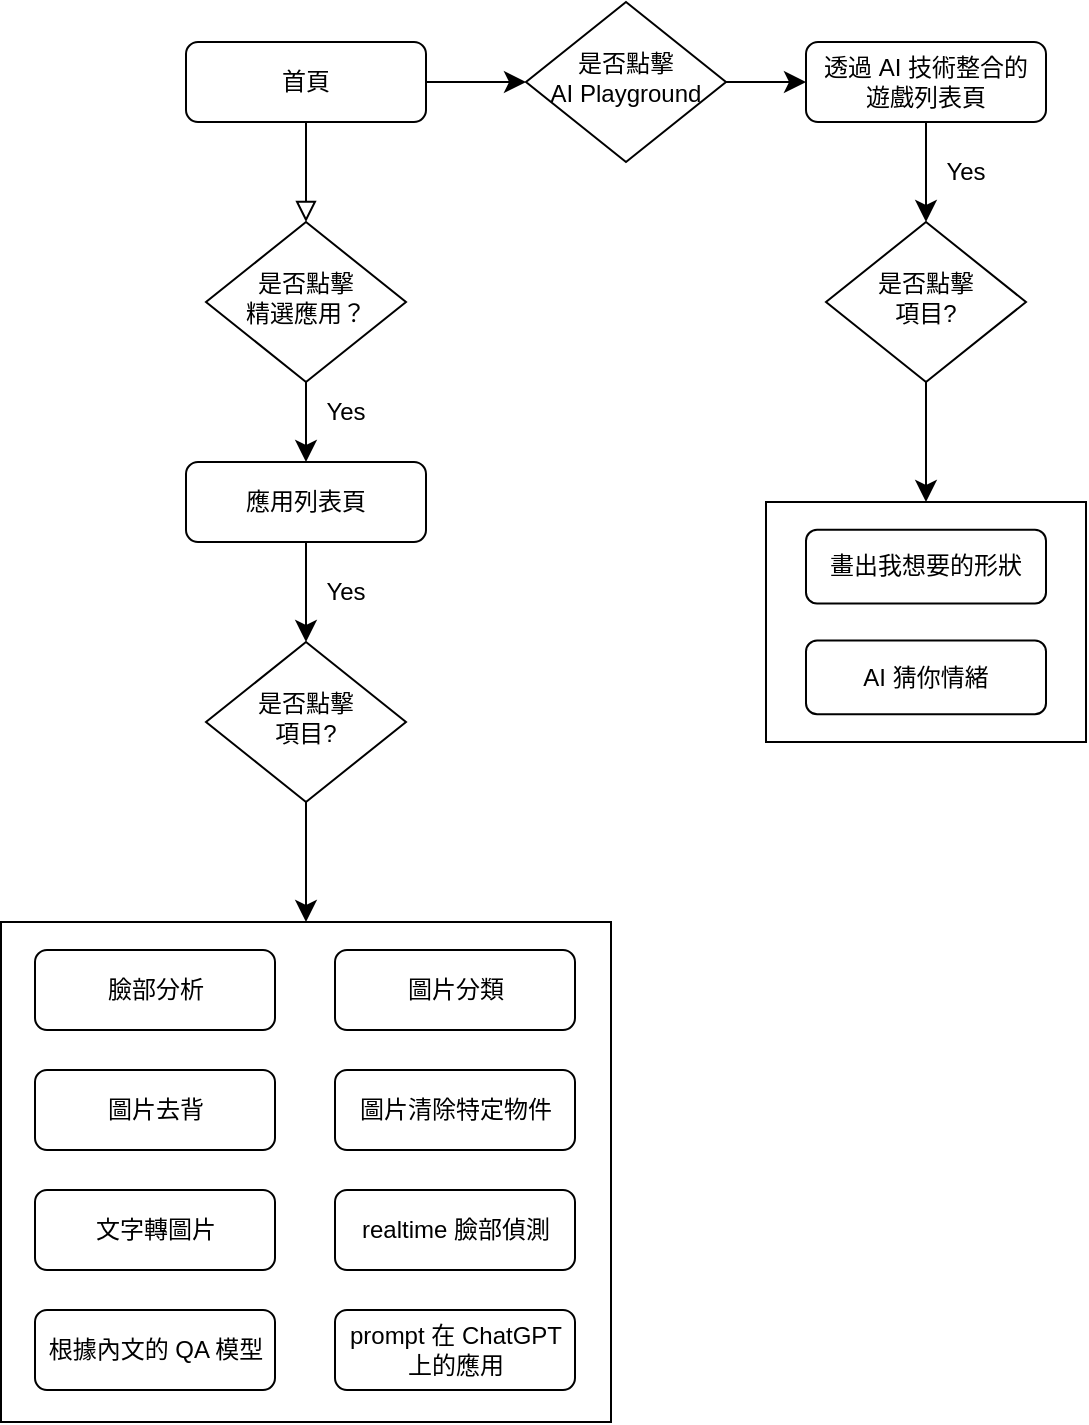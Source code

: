 <mxfile version="21.3.8" type="github">
  <diagram id="C5RBs43oDa-KdzZeNtuy" name="Page-1">
    <mxGraphModel dx="847" dy="651" grid="1" gridSize="10" guides="1" tooltips="1" connect="1" arrows="1" fold="1" page="1" pageScale="1" pageWidth="827" pageHeight="1169" math="0" shadow="0">
      <root>
        <mxCell id="WIyWlLk6GJQsqaUBKTNV-0" />
        <mxCell id="WIyWlLk6GJQsqaUBKTNV-1" parent="WIyWlLk6GJQsqaUBKTNV-0" />
        <mxCell id="WIyWlLk6GJQsqaUBKTNV-2" value="" style="rounded=0;html=1;jettySize=auto;orthogonalLoop=1;fontSize=11;endArrow=block;endFill=0;endSize=8;strokeWidth=1;shadow=0;labelBackgroundColor=none;edgeStyle=orthogonalEdgeStyle;" parent="WIyWlLk6GJQsqaUBKTNV-1" source="WIyWlLk6GJQsqaUBKTNV-3" target="WIyWlLk6GJQsqaUBKTNV-6" edge="1">
          <mxGeometry relative="1" as="geometry" />
        </mxCell>
        <mxCell id="ENmbn9L6dxske6XHu0BQ-8" value="" style="edgeStyle=none;curved=1;rounded=0;orthogonalLoop=1;jettySize=auto;html=1;fontSize=12;startSize=8;endSize=8;" parent="WIyWlLk6GJQsqaUBKTNV-1" source="WIyWlLk6GJQsqaUBKTNV-3" target="ENmbn9L6dxske6XHu0BQ-6" edge="1">
          <mxGeometry relative="1" as="geometry" />
        </mxCell>
        <mxCell id="WIyWlLk6GJQsqaUBKTNV-3" value="首頁" style="rounded=1;whiteSpace=wrap;html=1;fontSize=12;glass=0;strokeWidth=1;shadow=0;" parent="WIyWlLk6GJQsqaUBKTNV-1" vertex="1">
          <mxGeometry x="160" y="80" width="120" height="40" as="geometry" />
        </mxCell>
        <mxCell id="ENmbn9L6dxske6XHu0BQ-14" value="" style="edgeStyle=none;curved=1;rounded=0;orthogonalLoop=1;jettySize=auto;html=1;fontSize=12;startSize=8;endSize=8;" parent="WIyWlLk6GJQsqaUBKTNV-1" source="WIyWlLk6GJQsqaUBKTNV-6" target="WIyWlLk6GJQsqaUBKTNV-11" edge="1">
          <mxGeometry relative="1" as="geometry" />
        </mxCell>
        <mxCell id="WIyWlLk6GJQsqaUBKTNV-6" value="是否點擊&lt;br&gt;精選應用？" style="rhombus;whiteSpace=wrap;html=1;shadow=0;fontFamily=Helvetica;fontSize=12;align=center;strokeWidth=1;spacing=6;spacingTop=-4;" parent="WIyWlLk6GJQsqaUBKTNV-1" vertex="1">
          <mxGeometry x="170" y="170" width="100" height="80" as="geometry" />
        </mxCell>
        <mxCell id="hdifzTVistezPJ_OjFt2-1" value="" style="edgeStyle=none;curved=1;rounded=0;orthogonalLoop=1;jettySize=auto;html=1;fontSize=12;startSize=8;endSize=8;" edge="1" parent="WIyWlLk6GJQsqaUBKTNV-1" source="WIyWlLk6GJQsqaUBKTNV-11" target="hdifzTVistezPJ_OjFt2-0">
          <mxGeometry relative="1" as="geometry" />
        </mxCell>
        <mxCell id="WIyWlLk6GJQsqaUBKTNV-11" value="應用列表頁" style="rounded=1;whiteSpace=wrap;html=1;fontSize=12;glass=0;strokeWidth=1;shadow=0;" parent="WIyWlLk6GJQsqaUBKTNV-1" vertex="1">
          <mxGeometry x="160" y="290" width="120" height="40" as="geometry" />
        </mxCell>
        <mxCell id="ENmbn9L6dxske6XHu0BQ-3" value="Yes" style="text;html=1;strokeColor=none;fillColor=none;align=center;verticalAlign=middle;whiteSpace=wrap;rounded=0;" parent="WIyWlLk6GJQsqaUBKTNV-1" vertex="1">
          <mxGeometry x="210" y="250" width="60" height="30" as="geometry" />
        </mxCell>
        <mxCell id="ENmbn9L6dxske6XHu0BQ-10" value="" style="edgeStyle=none;curved=1;rounded=0;orthogonalLoop=1;jettySize=auto;html=1;fontSize=12;startSize=8;endSize=8;" parent="WIyWlLk6GJQsqaUBKTNV-1" source="ENmbn9L6dxske6XHu0BQ-6" target="ENmbn9L6dxske6XHu0BQ-9" edge="1">
          <mxGeometry relative="1" as="geometry" />
        </mxCell>
        <mxCell id="ENmbn9L6dxske6XHu0BQ-6" value="是否點擊&lt;br&gt;AI Playground" style="rhombus;whiteSpace=wrap;html=1;shadow=0;fontFamily=Helvetica;fontSize=12;align=center;strokeWidth=1;spacing=6;spacingTop=-4;" parent="WIyWlLk6GJQsqaUBKTNV-1" vertex="1">
          <mxGeometry x="330" y="60" width="100" height="80" as="geometry" />
        </mxCell>
        <mxCell id="hdifzTVistezPJ_OjFt2-16" value="" style="edgeStyle=none;curved=1;rounded=0;orthogonalLoop=1;jettySize=auto;html=1;fontSize=12;startSize=8;endSize=8;" edge="1" parent="WIyWlLk6GJQsqaUBKTNV-1" source="ENmbn9L6dxske6XHu0BQ-9" target="hdifzTVistezPJ_OjFt2-15">
          <mxGeometry relative="1" as="geometry" />
        </mxCell>
        <mxCell id="ENmbn9L6dxske6XHu0BQ-9" value="透過 AI 技術整合的&lt;br&gt;遊戲列表頁" style="rounded=1;whiteSpace=wrap;html=1;fontSize=12;glass=0;strokeWidth=1;shadow=0;" parent="WIyWlLk6GJQsqaUBKTNV-1" vertex="1">
          <mxGeometry x="470" y="80" width="120" height="40" as="geometry" />
        </mxCell>
        <mxCell id="hdifzTVistezPJ_OjFt2-28" value="" style="edgeStyle=none;curved=1;rounded=0;orthogonalLoop=1;jettySize=auto;html=1;fontSize=12;startSize=8;endSize=8;entryX=0.5;entryY=0;entryDx=0;entryDy=0;" edge="1" parent="WIyWlLk6GJQsqaUBKTNV-1" source="hdifzTVistezPJ_OjFt2-0" target="hdifzTVistezPJ_OjFt2-25">
          <mxGeometry relative="1" as="geometry" />
        </mxCell>
        <mxCell id="hdifzTVistezPJ_OjFt2-0" value="是否點擊&lt;br&gt;項目?" style="rhombus;whiteSpace=wrap;html=1;shadow=0;fontFamily=Helvetica;fontSize=12;align=center;strokeWidth=1;spacing=6;spacingTop=-4;" vertex="1" parent="WIyWlLk6GJQsqaUBKTNV-1">
          <mxGeometry x="170" y="380" width="100" height="80" as="geometry" />
        </mxCell>
        <mxCell id="hdifzTVistezPJ_OjFt2-14" value="Yes" style="text;html=1;strokeColor=none;fillColor=none;align=center;verticalAlign=middle;whiteSpace=wrap;rounded=0;" vertex="1" parent="WIyWlLk6GJQsqaUBKTNV-1">
          <mxGeometry x="210" y="340" width="60" height="30" as="geometry" />
        </mxCell>
        <mxCell id="hdifzTVistezPJ_OjFt2-24" value="" style="edgeStyle=none;curved=1;rounded=0;orthogonalLoop=1;jettySize=auto;html=1;fontSize=12;startSize=8;endSize=8;" edge="1" parent="WIyWlLk6GJQsqaUBKTNV-1" source="hdifzTVistezPJ_OjFt2-15" target="hdifzTVistezPJ_OjFt2-23">
          <mxGeometry relative="1" as="geometry" />
        </mxCell>
        <mxCell id="hdifzTVistezPJ_OjFt2-15" value="是否點擊&lt;br&gt;項目?" style="rhombus;whiteSpace=wrap;html=1;shadow=0;fontFamily=Helvetica;fontSize=12;align=center;strokeWidth=1;spacing=6;spacingTop=-4;" vertex="1" parent="WIyWlLk6GJQsqaUBKTNV-1">
          <mxGeometry x="480" y="170" width="100" height="80" as="geometry" />
        </mxCell>
        <mxCell id="hdifzTVistezPJ_OjFt2-17" value="Yes" style="text;html=1;strokeColor=none;fillColor=none;align=center;verticalAlign=middle;whiteSpace=wrap;rounded=0;" vertex="1" parent="WIyWlLk6GJQsqaUBKTNV-1">
          <mxGeometry x="520" y="130" width="60" height="30" as="geometry" />
        </mxCell>
        <mxCell id="hdifzTVistezPJ_OjFt2-29" value="" style="group" vertex="1" connectable="0" parent="WIyWlLk6GJQsqaUBKTNV-1">
          <mxGeometry x="67.5" y="520" width="305" height="250" as="geometry" />
        </mxCell>
        <mxCell id="hdifzTVistezPJ_OjFt2-25" value="" style="rounded=0;whiteSpace=wrap;html=1;fontSize=16;fillColor=none;" vertex="1" parent="hdifzTVistezPJ_OjFt2-29">
          <mxGeometry width="305" height="250" as="geometry" />
        </mxCell>
        <mxCell id="hdifzTVistezPJ_OjFt2-3" value="臉部分析" style="rounded=1;whiteSpace=wrap;html=1;fontSize=12;glass=0;strokeWidth=1;shadow=0;" vertex="1" parent="hdifzTVistezPJ_OjFt2-29">
          <mxGeometry x="17" y="14" width="120" height="40" as="geometry" />
        </mxCell>
        <mxCell id="hdifzTVistezPJ_OjFt2-4" value="圖片分類" style="rounded=1;whiteSpace=wrap;html=1;fontSize=12;glass=0;strokeWidth=1;shadow=0;" vertex="1" parent="hdifzTVistezPJ_OjFt2-29">
          <mxGeometry x="167" y="14" width="120" height="40" as="geometry" />
        </mxCell>
        <mxCell id="hdifzTVistezPJ_OjFt2-5" value="圖片去背" style="rounded=1;whiteSpace=wrap;html=1;fontSize=12;glass=0;strokeWidth=1;shadow=0;" vertex="1" parent="hdifzTVistezPJ_OjFt2-29">
          <mxGeometry x="17" y="74" width="120" height="40" as="geometry" />
        </mxCell>
        <mxCell id="hdifzTVistezPJ_OjFt2-6" value="圖片清除特定物件" style="rounded=1;whiteSpace=wrap;html=1;fontSize=12;glass=0;strokeWidth=1;shadow=0;" vertex="1" parent="hdifzTVistezPJ_OjFt2-29">
          <mxGeometry x="167" y="74" width="120" height="40" as="geometry" />
        </mxCell>
        <mxCell id="hdifzTVistezPJ_OjFt2-7" value="文字轉圖片" style="rounded=1;whiteSpace=wrap;html=1;fontSize=12;glass=0;strokeWidth=1;shadow=0;" vertex="1" parent="hdifzTVistezPJ_OjFt2-29">
          <mxGeometry x="17" y="134" width="120" height="40" as="geometry" />
        </mxCell>
        <mxCell id="hdifzTVistezPJ_OjFt2-8" value="realtime 臉部偵測" style="rounded=1;whiteSpace=wrap;html=1;fontSize=12;glass=0;strokeWidth=1;shadow=0;" vertex="1" parent="hdifzTVistezPJ_OjFt2-29">
          <mxGeometry x="167" y="134" width="120" height="40" as="geometry" />
        </mxCell>
        <mxCell id="hdifzTVistezPJ_OjFt2-9" value="根據內文的 QA 模型" style="rounded=1;whiteSpace=wrap;html=1;fontSize=12;glass=0;strokeWidth=1;shadow=0;" vertex="1" parent="hdifzTVistezPJ_OjFt2-29">
          <mxGeometry x="17" y="194" width="120" height="40" as="geometry" />
        </mxCell>
        <mxCell id="hdifzTVistezPJ_OjFt2-10" value="prompt 在 ChatGPT 上的應用" style="rounded=1;whiteSpace=wrap;html=1;fontSize=12;glass=0;strokeWidth=1;shadow=0;" vertex="1" parent="hdifzTVistezPJ_OjFt2-29">
          <mxGeometry x="167" y="194" width="120" height="40" as="geometry" />
        </mxCell>
        <mxCell id="hdifzTVistezPJ_OjFt2-30" value="" style="group" vertex="1" connectable="0" parent="WIyWlLk6GJQsqaUBKTNV-1">
          <mxGeometry x="450" y="310" width="160" height="120" as="geometry" />
        </mxCell>
        <mxCell id="hdifzTVistezPJ_OjFt2-23" value="" style="rounded=0;whiteSpace=wrap;html=1;fontSize=16;fillColor=none;" vertex="1" parent="hdifzTVistezPJ_OjFt2-30">
          <mxGeometry width="160" height="120" as="geometry" />
        </mxCell>
        <mxCell id="hdifzTVistezPJ_OjFt2-11" value="畫出我想要的形狀" style="rounded=1;whiteSpace=wrap;html=1;fontSize=12;glass=0;strokeWidth=1;shadow=0;" vertex="1" parent="hdifzTVistezPJ_OjFt2-30">
          <mxGeometry x="20" y="13.851" width="120" height="36.923" as="geometry" />
        </mxCell>
        <mxCell id="hdifzTVistezPJ_OjFt2-12" value="AI 猜你情緒" style="rounded=1;whiteSpace=wrap;html=1;fontSize=12;glass=0;strokeWidth=1;shadow=0;" vertex="1" parent="hdifzTVistezPJ_OjFt2-30">
          <mxGeometry x="20" y="69.235" width="120" height="36.923" as="geometry" />
        </mxCell>
      </root>
    </mxGraphModel>
  </diagram>
</mxfile>
